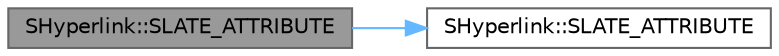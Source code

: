 digraph "SHyperlink::SLATE_ATTRIBUTE"
{
 // INTERACTIVE_SVG=YES
 // LATEX_PDF_SIZE
  bgcolor="transparent";
  edge [fontname=Helvetica,fontsize=10,labelfontname=Helvetica,labelfontsize=10];
  node [fontname=Helvetica,fontsize=10,shape=box,height=0.2,width=0.4];
  rankdir="LR";
  Node1 [id="Node000001",label="SHyperlink::SLATE_ATTRIBUTE",height=0.2,width=0.4,color="gray40", fillcolor="grey60", style="filled", fontcolor="black",tooltip=" "];
  Node1 -> Node2 [id="edge1_Node000001_Node000002",color="steelblue1",style="solid",tooltip=" "];
  Node2 [id="Node000002",label="SHyperlink::SLATE_ATTRIBUTE",height=0.2,width=0.4,color="grey40", fillcolor="white", style="filled",URL="$de/d13/classSHyperlink.html#a9ea782585e97b46243b6b2b30e69f6c8",tooltip=" "];
}
